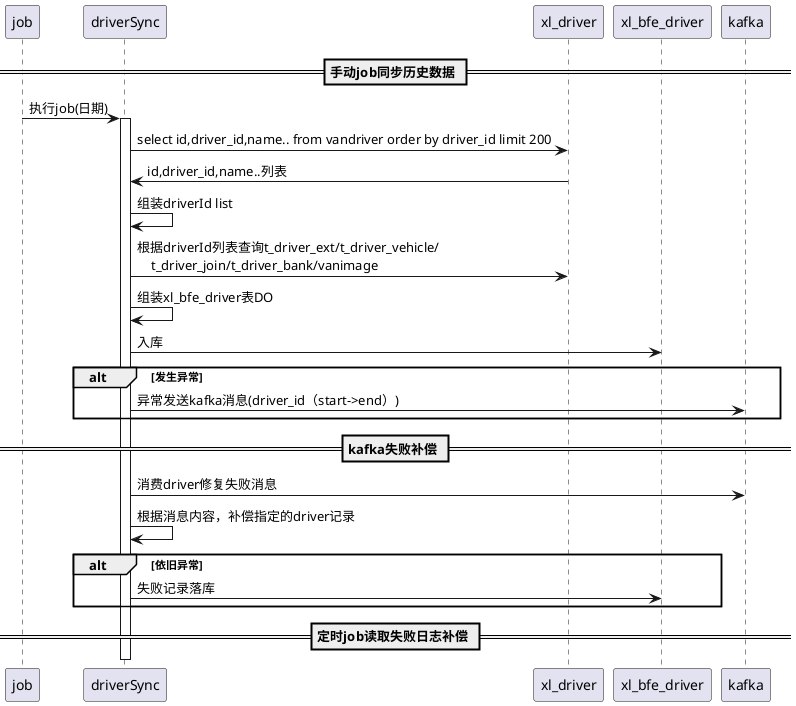 @startuml
== 手动job同步历史数据 ==
job -> driverSync: 执行job(日期)

activate driverSync
driverSync -> xl_driver: select id,driver_id,name.. from vandriver order by driver_id limit 200

xl_driver -> driverSync: id,driver_id,name..列表

driverSync -> driverSync: 组装driverId list

driverSync -> xl_driver: 根据driverId列表查询t_driver_ext/t_driver_vehicle/\n    t_driver_join/t_driver_bank/vanimage

driverSync -> driverSync: 组装xl_bfe_driver表DO

driverSync -> xl_bfe_driver: 入库

alt 发生异常
driverSync -> kafka: 异常发送kafka消息(driver_id（start->end）)
end
== kafka失败补偿 ==

driverSync -> kafka: 消费driver修复失败消息
driverSync -> driverSync : 根据消息内容，补偿指定的driver记录
alt 依旧异常
driverSync -> xl_bfe_driver: 失败记录落库
end

== 定时job读取失败日志补偿 ==
deactivate driverSync
@enduml